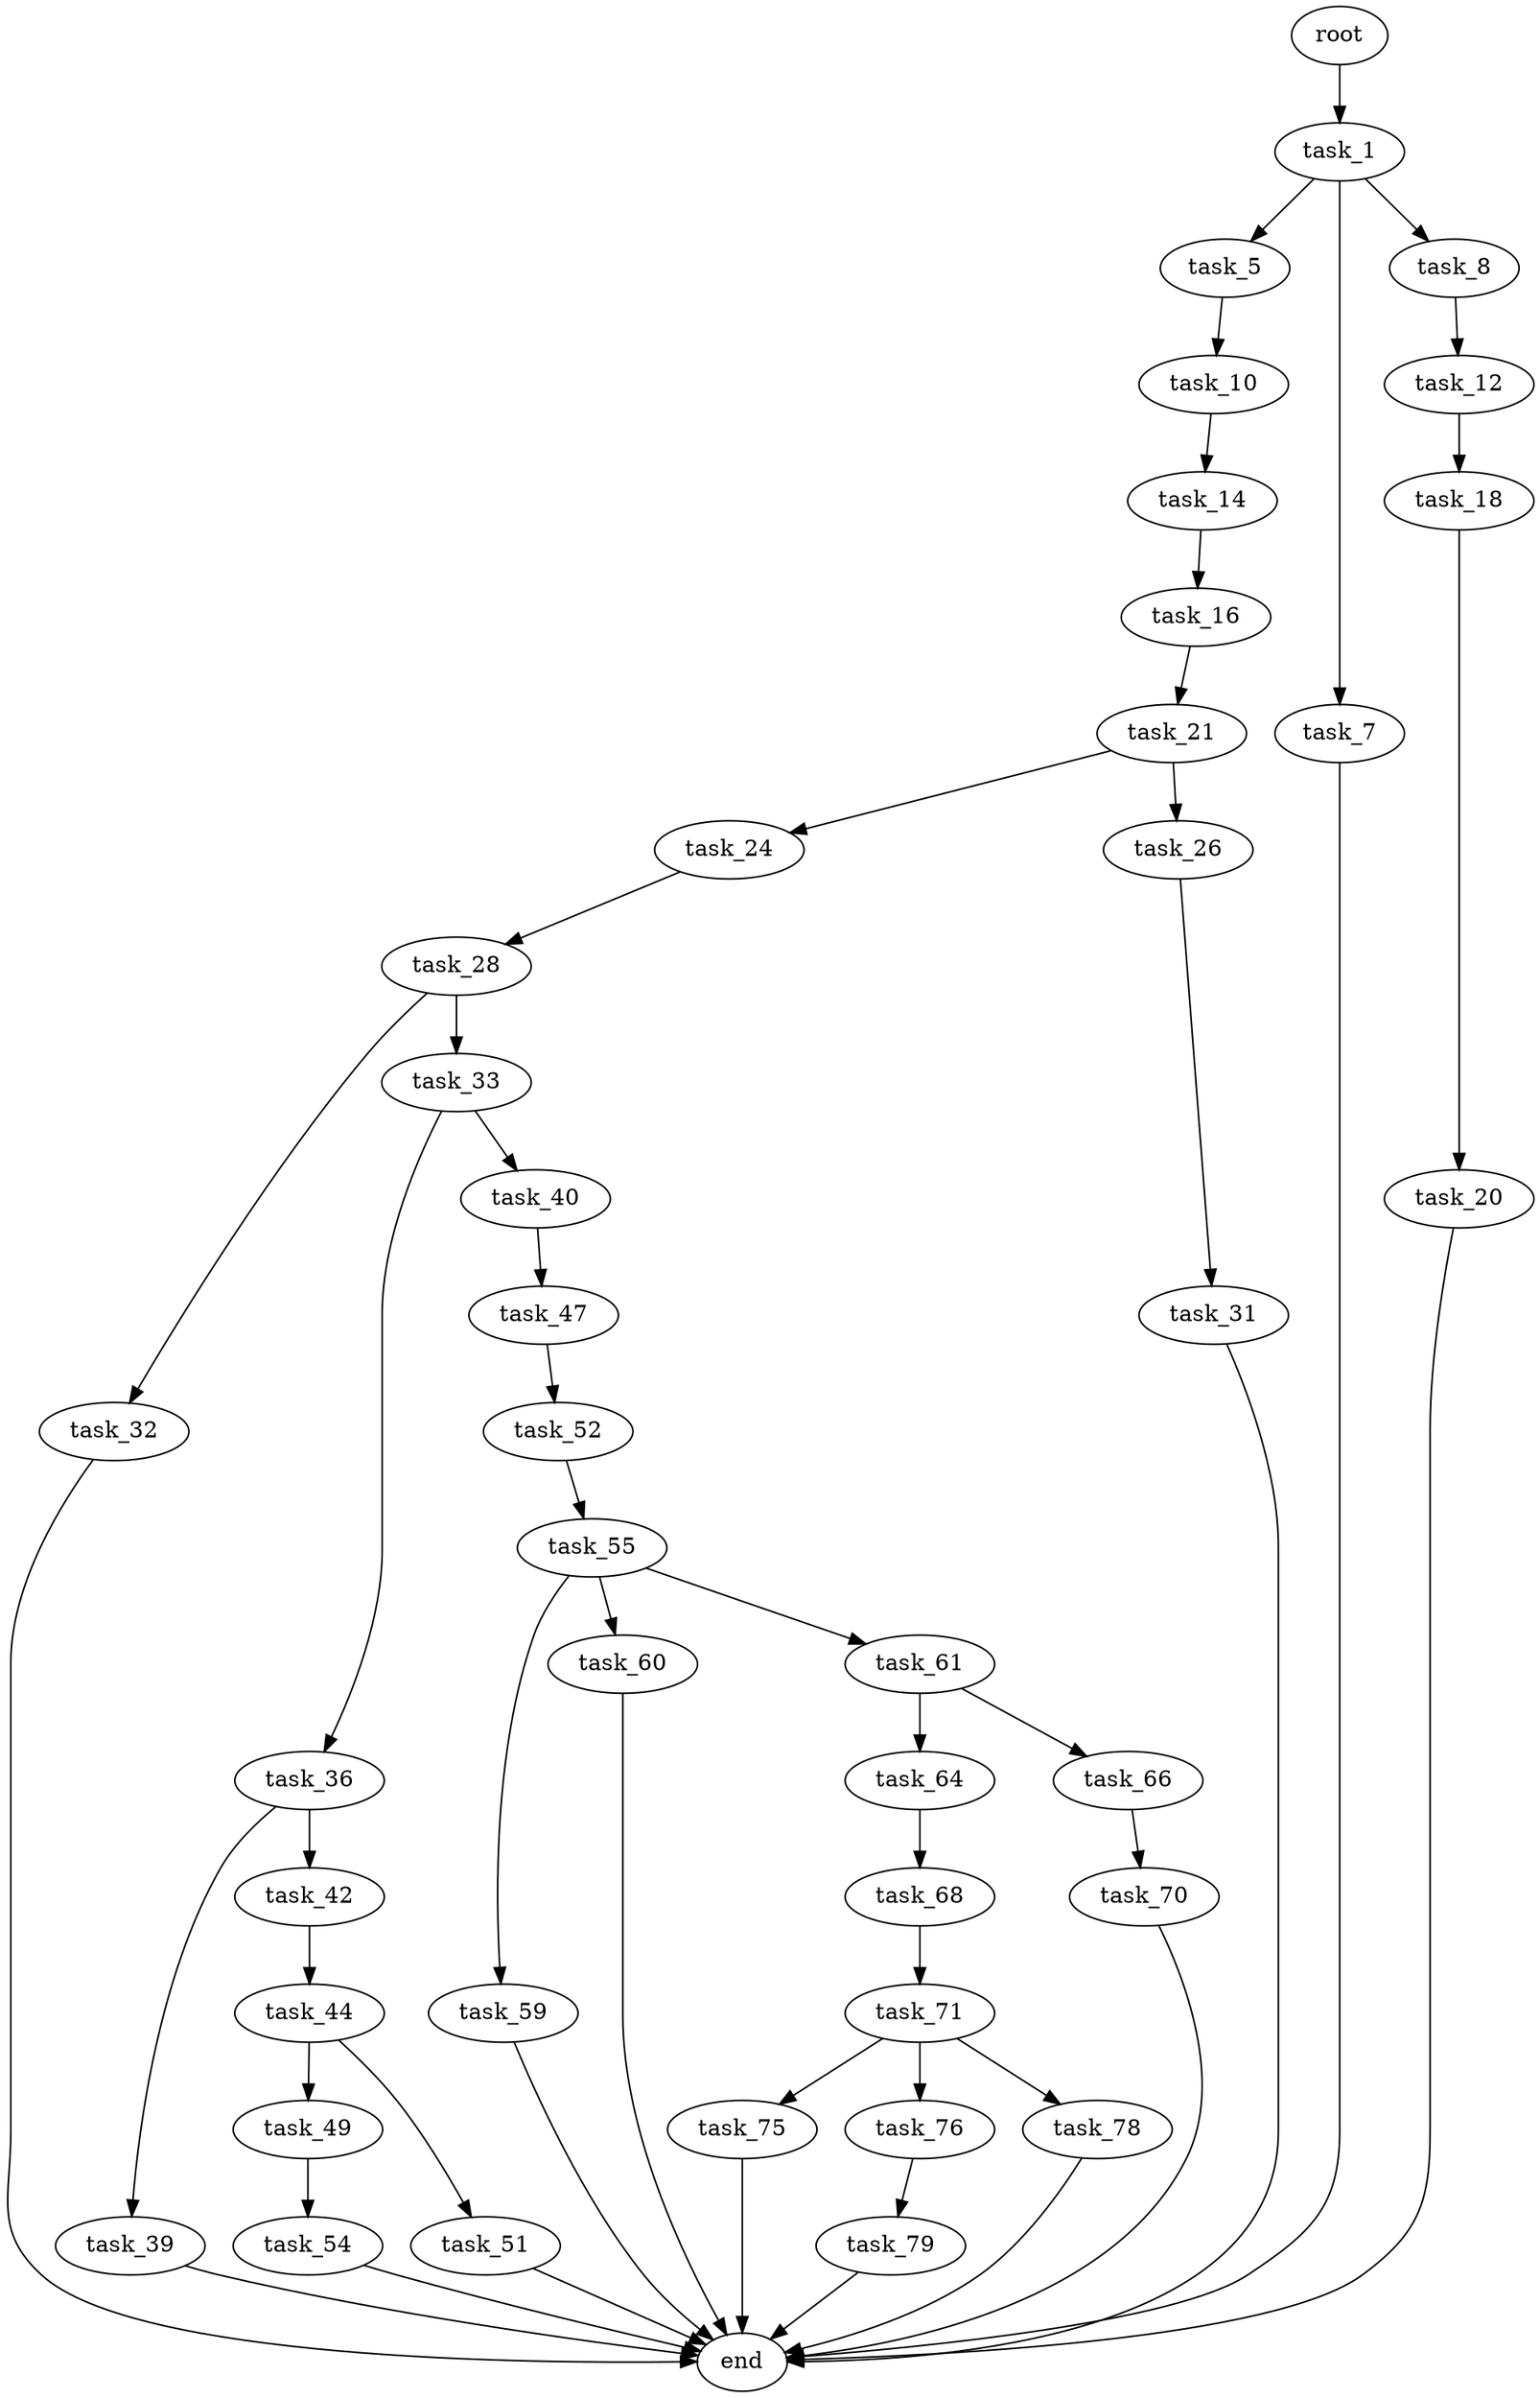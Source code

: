 digraph G {
  root [size="0.000000"];
  task_1 [size="356822218948.000000"];
  task_5 [size="65094003861.000000"];
  task_7 [size="857186068752.000000"];
  task_8 [size="13418798487.000000"];
  task_10 [size="15401154292.000000"];
  end [size="0.000000"];
  task_12 [size="2301913481.000000"];
  task_14 [size="1073741824000.000000"];
  task_18 [size="21421615737.000000"];
  task_16 [size="5422157010.000000"];
  task_21 [size="8589934592.000000"];
  task_20 [size="8589934592.000000"];
  task_24 [size="1265835122.000000"];
  task_26 [size="231928233984.000000"];
  task_28 [size="1073741824000.000000"];
  task_31 [size="40576780066.000000"];
  task_32 [size="520726028098.000000"];
  task_33 [size="71869933680.000000"];
  task_36 [size="8589934592.000000"];
  task_40 [size="27262128264.000000"];
  task_39 [size="8589934592.000000"];
  task_42 [size="280412452064.000000"];
  task_47 [size="782757789696.000000"];
  task_44 [size="201201199356.000000"];
  task_49 [size="13174415211.000000"];
  task_51 [size="134217728000.000000"];
  task_52 [size="2405016442.000000"];
  task_54 [size="28796709856.000000"];
  task_55 [size="2329959605.000000"];
  task_59 [size="183474927157.000000"];
  task_60 [size="50534043816.000000"];
  task_61 [size="15432320754.000000"];
  task_64 [size="368293445632.000000"];
  task_66 [size="887543451762.000000"];
  task_68 [size="1036423205302.000000"];
  task_70 [size="81546643390.000000"];
  task_71 [size="68719476736.000000"];
  task_75 [size="3224613082.000000"];
  task_76 [size="134217728000.000000"];
  task_78 [size="394396972663.000000"];
  task_79 [size="39636945777.000000"];

  root -> task_1 [size="1.000000"];
  task_1 -> task_5 [size="536870912.000000"];
  task_1 -> task_7 [size="536870912.000000"];
  task_1 -> task_8 [size="536870912.000000"];
  task_5 -> task_10 [size="209715200.000000"];
  task_7 -> end [size="1.000000"];
  task_8 -> task_12 [size="411041792.000000"];
  task_10 -> task_14 [size="301989888.000000"];
  task_12 -> task_18 [size="209715200.000000"];
  task_14 -> task_16 [size="838860800.000000"];
  task_18 -> task_20 [size="411041792.000000"];
  task_16 -> task_21 [size="536870912.000000"];
  task_21 -> task_24 [size="33554432.000000"];
  task_21 -> task_26 [size="33554432.000000"];
  task_20 -> end [size="1.000000"];
  task_24 -> task_28 [size="33554432.000000"];
  task_26 -> task_31 [size="301989888.000000"];
  task_28 -> task_32 [size="838860800.000000"];
  task_28 -> task_33 [size="838860800.000000"];
  task_31 -> end [size="1.000000"];
  task_32 -> end [size="1.000000"];
  task_33 -> task_36 [size="209715200.000000"];
  task_33 -> task_40 [size="209715200.000000"];
  task_36 -> task_39 [size="33554432.000000"];
  task_36 -> task_42 [size="33554432.000000"];
  task_40 -> task_47 [size="33554432.000000"];
  task_39 -> end [size="1.000000"];
  task_42 -> task_44 [size="209715200.000000"];
  task_47 -> task_52 [size="679477248.000000"];
  task_44 -> task_49 [size="134217728.000000"];
  task_44 -> task_51 [size="134217728.000000"];
  task_49 -> task_54 [size="209715200.000000"];
  task_51 -> end [size="1.000000"];
  task_52 -> task_55 [size="75497472.000000"];
  task_54 -> end [size="1.000000"];
  task_55 -> task_59 [size="209715200.000000"];
  task_55 -> task_60 [size="209715200.000000"];
  task_55 -> task_61 [size="209715200.000000"];
  task_59 -> end [size="1.000000"];
  task_60 -> end [size="1.000000"];
  task_61 -> task_64 [size="536870912.000000"];
  task_61 -> task_66 [size="536870912.000000"];
  task_64 -> task_68 [size="411041792.000000"];
  task_66 -> task_70 [size="838860800.000000"];
  task_68 -> task_71 [size="838860800.000000"];
  task_70 -> end [size="1.000000"];
  task_71 -> task_75 [size="134217728.000000"];
  task_71 -> task_76 [size="134217728.000000"];
  task_71 -> task_78 [size="134217728.000000"];
  task_75 -> end [size="1.000000"];
  task_76 -> task_79 [size="209715200.000000"];
  task_78 -> end [size="1.000000"];
  task_79 -> end [size="1.000000"];
}
